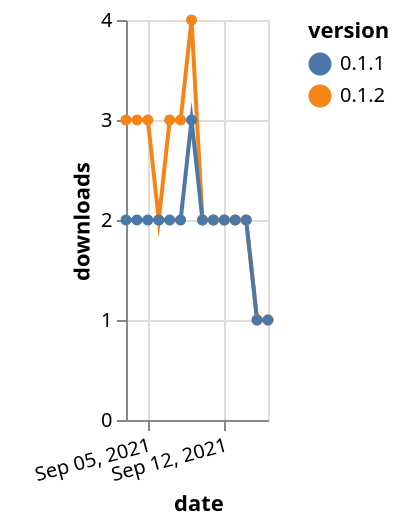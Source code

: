 {"$schema": "https://vega.github.io/schema/vega-lite/v5.json", "description": "A simple bar chart with embedded data.", "data": {"values": [{"date": "2021-09-03", "total": 448, "delta": 3, "version": "0.1.2"}, {"date": "2021-09-04", "total": 451, "delta": 3, "version": "0.1.2"}, {"date": "2021-09-05", "total": 454, "delta": 3, "version": "0.1.2"}, {"date": "2021-09-06", "total": 456, "delta": 2, "version": "0.1.2"}, {"date": "2021-09-07", "total": 459, "delta": 3, "version": "0.1.2"}, {"date": "2021-09-08", "total": 462, "delta": 3, "version": "0.1.2"}, {"date": "2021-09-09", "total": 466, "delta": 4, "version": "0.1.2"}, {"date": "2021-09-10", "total": 468, "delta": 2, "version": "0.1.2"}, {"date": "2021-09-11", "total": 470, "delta": 2, "version": "0.1.2"}, {"date": "2021-09-12", "total": 472, "delta": 2, "version": "0.1.2"}, {"date": "2021-09-13", "total": 474, "delta": 2, "version": "0.1.2"}, {"date": "2021-09-14", "total": 476, "delta": 2, "version": "0.1.2"}, {"date": "2021-09-15", "total": 477, "delta": 1, "version": "0.1.2"}, {"date": "2021-09-16", "total": 478, "delta": 1, "version": "0.1.2"}, {"date": "2021-09-03", "total": 906, "delta": 2, "version": "0.1.1"}, {"date": "2021-09-04", "total": 908, "delta": 2, "version": "0.1.1"}, {"date": "2021-09-05", "total": 910, "delta": 2, "version": "0.1.1"}, {"date": "2021-09-06", "total": 912, "delta": 2, "version": "0.1.1"}, {"date": "2021-09-07", "total": 914, "delta": 2, "version": "0.1.1"}, {"date": "2021-09-08", "total": 916, "delta": 2, "version": "0.1.1"}, {"date": "2021-09-09", "total": 919, "delta": 3, "version": "0.1.1"}, {"date": "2021-09-10", "total": 921, "delta": 2, "version": "0.1.1"}, {"date": "2021-09-11", "total": 923, "delta": 2, "version": "0.1.1"}, {"date": "2021-09-12", "total": 925, "delta": 2, "version": "0.1.1"}, {"date": "2021-09-13", "total": 927, "delta": 2, "version": "0.1.1"}, {"date": "2021-09-14", "total": 929, "delta": 2, "version": "0.1.1"}, {"date": "2021-09-15", "total": 930, "delta": 1, "version": "0.1.1"}, {"date": "2021-09-16", "total": 931, "delta": 1, "version": "0.1.1"}]}, "width": "container", "mark": {"type": "line", "point": {"filled": true}}, "encoding": {"x": {"field": "date", "type": "temporal", "timeUnit": "yearmonthdate", "title": "date", "axis": {"labelAngle": -15}}, "y": {"field": "delta", "type": "quantitative", "title": "downloads"}, "color": {"field": "version", "type": "nominal"}, "tooltip": {"field": "delta"}}}